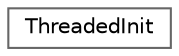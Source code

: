 digraph "类继承关系图"
{
 // LATEX_PDF_SIZE
  bgcolor="transparent";
  edge [fontname=Helvetica,fontsize=10,labelfontname=Helvetica,labelfontsize=10];
  node [fontname=Helvetica,fontsize=10,shape=box,height=0.2,width=0.4];
  rankdir="LR";
  Node0 [id="Node000000",label="ThreadedInit",height=0.2,width=0.4,color="grey40", fillcolor="white", style="filled",URL="$struct_threaded_init.html",tooltip=" "];
}
